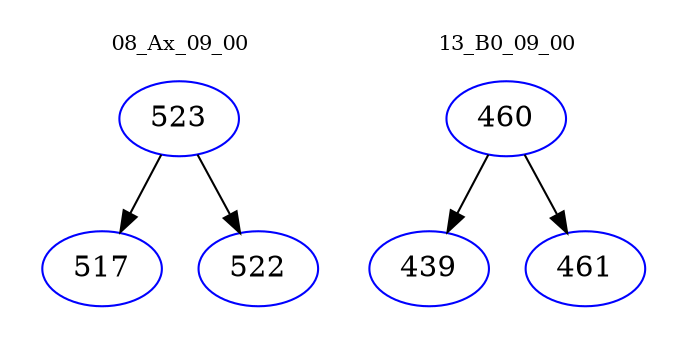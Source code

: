 digraph{
subgraph cluster_0 {
color = white
label = "08_Ax_09_00";
fontsize=10;
T0_523 [label="523", color="blue"]
T0_523 -> T0_517 [color="black"]
T0_517 [label="517", color="blue"]
T0_523 -> T0_522 [color="black"]
T0_522 [label="522", color="blue"]
}
subgraph cluster_1 {
color = white
label = "13_B0_09_00";
fontsize=10;
T1_460 [label="460", color="blue"]
T1_460 -> T1_439 [color="black"]
T1_439 [label="439", color="blue"]
T1_460 -> T1_461 [color="black"]
T1_461 [label="461", color="blue"]
}
}
